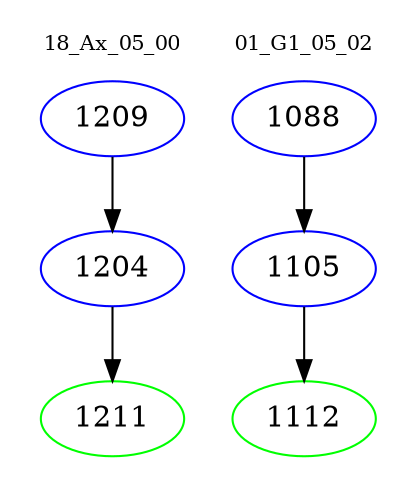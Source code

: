 digraph{
subgraph cluster_0 {
color = white
label = "18_Ax_05_00";
fontsize=10;
T0_1209 [label="1209", color="blue"]
T0_1209 -> T0_1204 [color="black"]
T0_1204 [label="1204", color="blue"]
T0_1204 -> T0_1211 [color="black"]
T0_1211 [label="1211", color="green"]
}
subgraph cluster_1 {
color = white
label = "01_G1_05_02";
fontsize=10;
T1_1088 [label="1088", color="blue"]
T1_1088 -> T1_1105 [color="black"]
T1_1105 [label="1105", color="blue"]
T1_1105 -> T1_1112 [color="black"]
T1_1112 [label="1112", color="green"]
}
}
